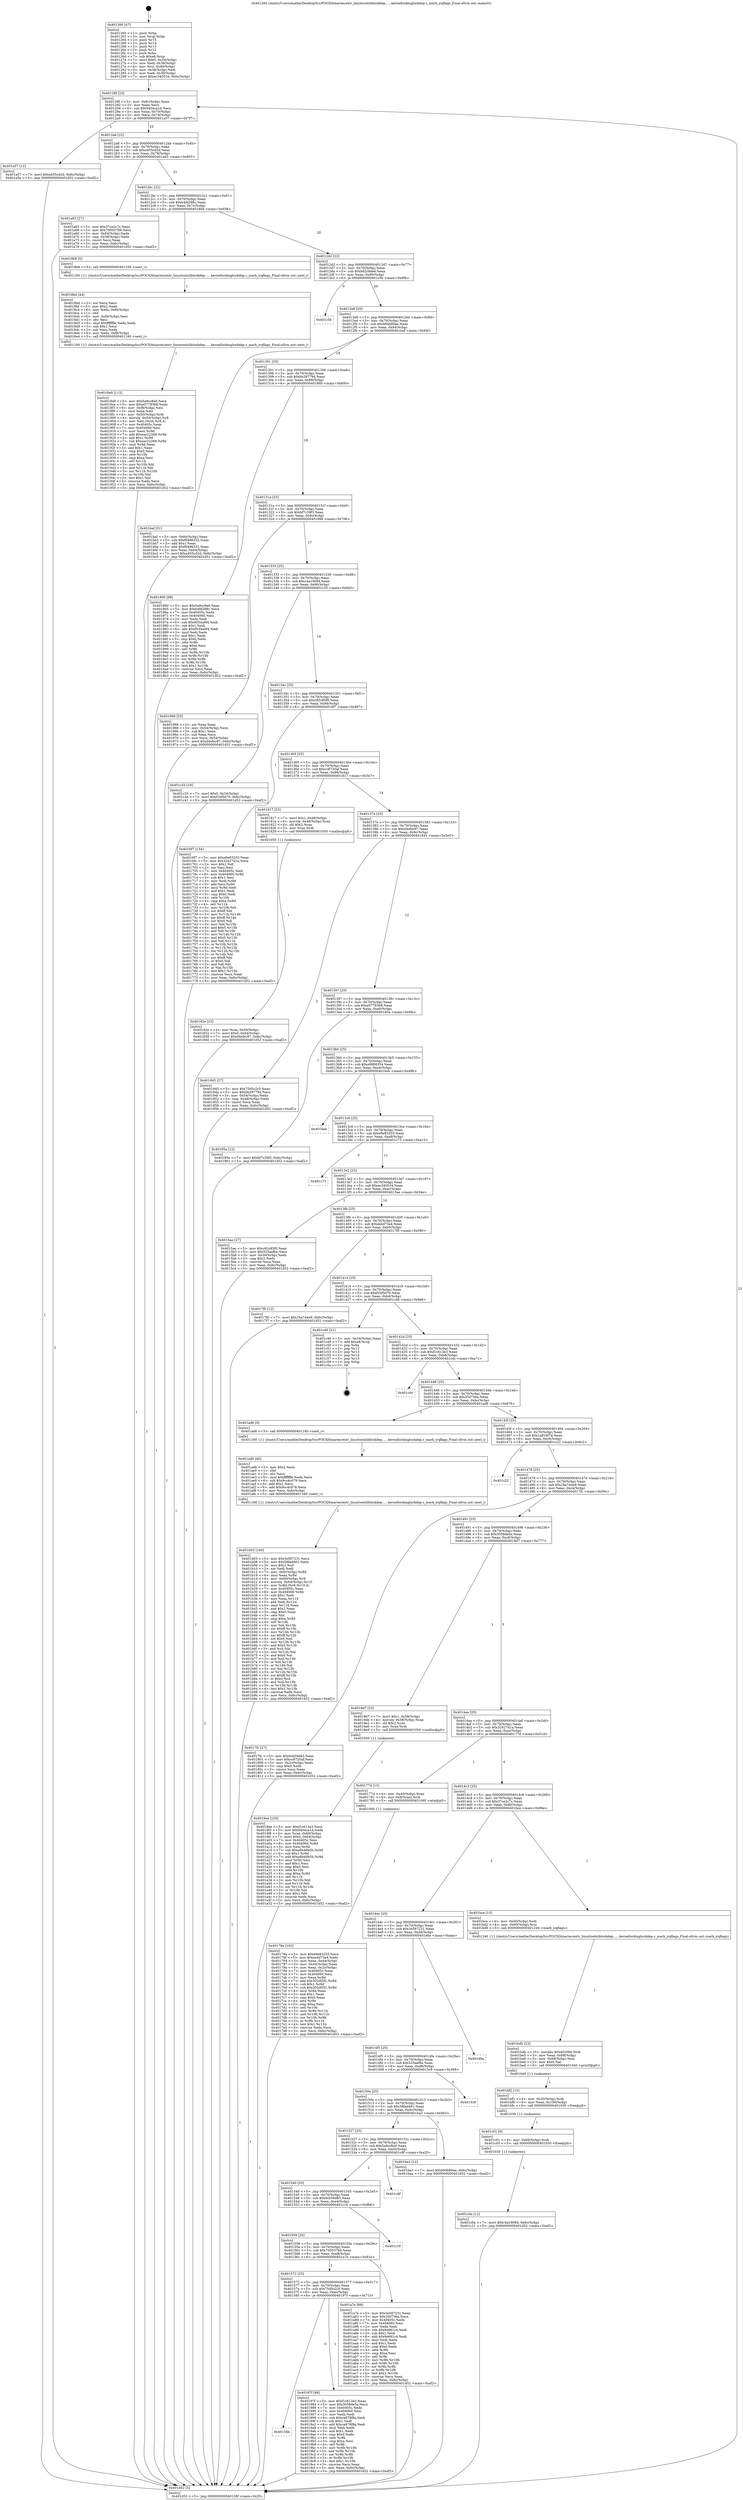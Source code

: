 digraph "0x401260" {
  label = "0x401260 (/mnt/c/Users/mathe/Desktop/tcc/POCII/binaries/extr_linuxtoolsliblockdep......kernellockinglockdep.c_mark_irqflags_Final-ollvm.out::main(0))"
  labelloc = "t"
  node[shape=record]

  Entry [label="",width=0.3,height=0.3,shape=circle,fillcolor=black,style=filled]
  "0x40128f" [label="{
     0x40128f [23]\l
     | [instrs]\l
     &nbsp;&nbsp;0x40128f \<+3\>: mov -0x6c(%rbp),%eax\l
     &nbsp;&nbsp;0x401292 \<+2\>: mov %eax,%ecx\l
     &nbsp;&nbsp;0x401294 \<+6\>: sub $0x9404ca1d,%ecx\l
     &nbsp;&nbsp;0x40129a \<+3\>: mov %eax,-0x70(%rbp)\l
     &nbsp;&nbsp;0x40129d \<+3\>: mov %ecx,-0x74(%rbp)\l
     &nbsp;&nbsp;0x4012a0 \<+6\>: je 0000000000401a57 \<main+0x7f7\>\l
  }"]
  "0x401a57" [label="{
     0x401a57 [12]\l
     | [instrs]\l
     &nbsp;&nbsp;0x401a57 \<+7\>: movl $0xa455cd2d,-0x6c(%rbp)\l
     &nbsp;&nbsp;0x401a5e \<+5\>: jmp 0000000000401d52 \<main+0xaf2\>\l
  }"]
  "0x4012a6" [label="{
     0x4012a6 [22]\l
     | [instrs]\l
     &nbsp;&nbsp;0x4012a6 \<+5\>: jmp 00000000004012ab \<main+0x4b\>\l
     &nbsp;&nbsp;0x4012ab \<+3\>: mov -0x70(%rbp),%eax\l
     &nbsp;&nbsp;0x4012ae \<+5\>: sub $0xa455cd2d,%eax\l
     &nbsp;&nbsp;0x4012b3 \<+3\>: mov %eax,-0x78(%rbp)\l
     &nbsp;&nbsp;0x4012b6 \<+6\>: je 0000000000401a63 \<main+0x803\>\l
  }"]
  Exit [label="",width=0.3,height=0.3,shape=circle,fillcolor=black,style=filled,peripheries=2]
  "0x401a63" [label="{
     0x401a63 [27]\l
     | [instrs]\l
     &nbsp;&nbsp;0x401a63 \<+5\>: mov $0x37ce2c7c,%eax\l
     &nbsp;&nbsp;0x401a68 \<+5\>: mov $0x700037b9,%ecx\l
     &nbsp;&nbsp;0x401a6d \<+3\>: mov -0x64(%rbp),%edx\l
     &nbsp;&nbsp;0x401a70 \<+3\>: cmp -0x58(%rbp),%edx\l
     &nbsp;&nbsp;0x401a73 \<+3\>: cmovl %ecx,%eax\l
     &nbsp;&nbsp;0x401a76 \<+3\>: mov %eax,-0x6c(%rbp)\l
     &nbsp;&nbsp;0x401a79 \<+5\>: jmp 0000000000401d52 \<main+0xaf2\>\l
  }"]
  "0x4012bc" [label="{
     0x4012bc [22]\l
     | [instrs]\l
     &nbsp;&nbsp;0x4012bc \<+5\>: jmp 00000000004012c1 \<main+0x61\>\l
     &nbsp;&nbsp;0x4012c1 \<+3\>: mov -0x70(%rbp),%eax\l
     &nbsp;&nbsp;0x4012c4 \<+5\>: sub $0xb4fd288c,%eax\l
     &nbsp;&nbsp;0x4012c9 \<+3\>: mov %eax,-0x7c(%rbp)\l
     &nbsp;&nbsp;0x4012cc \<+6\>: je 00000000004018b8 \<main+0x658\>\l
  }"]
  "0x401c0a" [label="{
     0x401c0a [12]\l
     | [instrs]\l
     &nbsp;&nbsp;0x401c0a \<+7\>: movl $0xc4a19084,-0x6c(%rbp)\l
     &nbsp;&nbsp;0x401c11 \<+5\>: jmp 0000000000401d52 \<main+0xaf2\>\l
  }"]
  "0x4018b8" [label="{
     0x4018b8 [5]\l
     | [instrs]\l
     &nbsp;&nbsp;0x4018b8 \<+5\>: call 0000000000401160 \<next_i\>\l
     | [calls]\l
     &nbsp;&nbsp;0x401160 \{1\} (/mnt/c/Users/mathe/Desktop/tcc/POCII/binaries/extr_linuxtoolsliblockdep......kernellockinglockdep.c_mark_irqflags_Final-ollvm.out::next_i)\l
  }"]
  "0x4012d2" [label="{
     0x4012d2 [22]\l
     | [instrs]\l
     &nbsp;&nbsp;0x4012d2 \<+5\>: jmp 00000000004012d7 \<main+0x77\>\l
     &nbsp;&nbsp;0x4012d7 \<+3\>: mov -0x70(%rbp),%eax\l
     &nbsp;&nbsp;0x4012da \<+5\>: sub $0xb82c9de6,%eax\l
     &nbsp;&nbsp;0x4012df \<+3\>: mov %eax,-0x80(%rbp)\l
     &nbsp;&nbsp;0x4012e2 \<+6\>: je 0000000000401c5b \<main+0x9fb\>\l
  }"]
  "0x401c01" [label="{
     0x401c01 [9]\l
     | [instrs]\l
     &nbsp;&nbsp;0x401c01 \<+4\>: mov -0x60(%rbp),%rdi\l
     &nbsp;&nbsp;0x401c05 \<+5\>: call 0000000000401030 \<free@plt\>\l
     | [calls]\l
     &nbsp;&nbsp;0x401030 \{1\} (unknown)\l
  }"]
  "0x401c5b" [label="{
     0x401c5b\l
  }", style=dashed]
  "0x4012e8" [label="{
     0x4012e8 [25]\l
     | [instrs]\l
     &nbsp;&nbsp;0x4012e8 \<+5\>: jmp 00000000004012ed \<main+0x8d\>\l
     &nbsp;&nbsp;0x4012ed \<+3\>: mov -0x70(%rbp),%eax\l
     &nbsp;&nbsp;0x4012f0 \<+5\>: sub $0xb94b80ae,%eax\l
     &nbsp;&nbsp;0x4012f5 \<+6\>: mov %eax,-0x84(%rbp)\l
     &nbsp;&nbsp;0x4012fb \<+6\>: je 0000000000401baf \<main+0x94f\>\l
  }"]
  "0x401bf2" [label="{
     0x401bf2 [15]\l
     | [instrs]\l
     &nbsp;&nbsp;0x401bf2 \<+4\>: mov -0x50(%rbp),%rdi\l
     &nbsp;&nbsp;0x401bf6 \<+6\>: mov %eax,-0x100(%rbp)\l
     &nbsp;&nbsp;0x401bfc \<+5\>: call 0000000000401030 \<free@plt\>\l
     | [calls]\l
     &nbsp;&nbsp;0x401030 \{1\} (unknown)\l
  }"]
  "0x401baf" [label="{
     0x401baf [31]\l
     | [instrs]\l
     &nbsp;&nbsp;0x401baf \<+3\>: mov -0x64(%rbp),%eax\l
     &nbsp;&nbsp;0x401bb2 \<+5\>: sub $0xf0496332,%eax\l
     &nbsp;&nbsp;0x401bb7 \<+3\>: add $0x1,%eax\l
     &nbsp;&nbsp;0x401bba \<+5\>: add $0xf0496332,%eax\l
     &nbsp;&nbsp;0x401bbf \<+3\>: mov %eax,-0x64(%rbp)\l
     &nbsp;&nbsp;0x401bc2 \<+7\>: movl $0xa455cd2d,-0x6c(%rbp)\l
     &nbsp;&nbsp;0x401bc9 \<+5\>: jmp 0000000000401d52 \<main+0xaf2\>\l
  }"]
  "0x401301" [label="{
     0x401301 [25]\l
     | [instrs]\l
     &nbsp;&nbsp;0x401301 \<+5\>: jmp 0000000000401306 \<main+0xa6\>\l
     &nbsp;&nbsp;0x401306 \<+3\>: mov -0x70(%rbp),%eax\l
     &nbsp;&nbsp;0x401309 \<+5\>: sub $0xbb297794,%eax\l
     &nbsp;&nbsp;0x40130e \<+6\>: mov %eax,-0x88(%rbp)\l
     &nbsp;&nbsp;0x401314 \<+6\>: je 0000000000401860 \<main+0x600\>\l
  }"]
  "0x401bdb" [label="{
     0x401bdb [23]\l
     | [instrs]\l
     &nbsp;&nbsp;0x401bdb \<+10\>: movabs $0x4020b6,%rdi\l
     &nbsp;&nbsp;0x401be5 \<+3\>: mov %eax,-0x68(%rbp)\l
     &nbsp;&nbsp;0x401be8 \<+3\>: mov -0x68(%rbp),%esi\l
     &nbsp;&nbsp;0x401beb \<+2\>: mov $0x0,%al\l
     &nbsp;&nbsp;0x401bed \<+5\>: call 0000000000401040 \<printf@plt\>\l
     | [calls]\l
     &nbsp;&nbsp;0x401040 \{1\} (unknown)\l
  }"]
  "0x401860" [label="{
     0x401860 [88]\l
     | [instrs]\l
     &nbsp;&nbsp;0x401860 \<+5\>: mov $0x5a9cc8a0,%eax\l
     &nbsp;&nbsp;0x401865 \<+5\>: mov $0xb4fd288c,%ecx\l
     &nbsp;&nbsp;0x40186a \<+7\>: mov 0x40405c,%edx\l
     &nbsp;&nbsp;0x401871 \<+7\>: mov 0x404060,%esi\l
     &nbsp;&nbsp;0x401878 \<+2\>: mov %edx,%edi\l
     &nbsp;&nbsp;0x40187a \<+6\>: sub $0x9034a6f4,%edi\l
     &nbsp;&nbsp;0x401880 \<+3\>: sub $0x1,%edi\l
     &nbsp;&nbsp;0x401883 \<+6\>: add $0x9034a6f4,%edi\l
     &nbsp;&nbsp;0x401889 \<+3\>: imul %edi,%edx\l
     &nbsp;&nbsp;0x40188c \<+3\>: and $0x1,%edx\l
     &nbsp;&nbsp;0x40188f \<+3\>: cmp $0x0,%edx\l
     &nbsp;&nbsp;0x401892 \<+4\>: sete %r8b\l
     &nbsp;&nbsp;0x401896 \<+3\>: cmp $0xa,%esi\l
     &nbsp;&nbsp;0x401899 \<+4\>: setl %r9b\l
     &nbsp;&nbsp;0x40189d \<+3\>: mov %r8b,%r10b\l
     &nbsp;&nbsp;0x4018a0 \<+3\>: and %r9b,%r10b\l
     &nbsp;&nbsp;0x4018a3 \<+3\>: xor %r9b,%r8b\l
     &nbsp;&nbsp;0x4018a6 \<+3\>: or %r8b,%r10b\l
     &nbsp;&nbsp;0x4018a9 \<+4\>: test $0x1,%r10b\l
     &nbsp;&nbsp;0x4018ad \<+3\>: cmovne %ecx,%eax\l
     &nbsp;&nbsp;0x4018b0 \<+3\>: mov %eax,-0x6c(%rbp)\l
     &nbsp;&nbsp;0x4018b3 \<+5\>: jmp 0000000000401d52 \<main+0xaf2\>\l
  }"]
  "0x40131a" [label="{
     0x40131a [25]\l
     | [instrs]\l
     &nbsp;&nbsp;0x40131a \<+5\>: jmp 000000000040131f \<main+0xbf\>\l
     &nbsp;&nbsp;0x40131f \<+3\>: mov -0x70(%rbp),%eax\l
     &nbsp;&nbsp;0x401322 \<+5\>: sub $0xbf7c39f3,%eax\l
     &nbsp;&nbsp;0x401327 \<+6\>: mov %eax,-0x8c(%rbp)\l
     &nbsp;&nbsp;0x40132d \<+6\>: je 0000000000401966 \<main+0x706\>\l
  }"]
  "0x401b03" [label="{
     0x401b03 [160]\l
     | [instrs]\l
     &nbsp;&nbsp;0x401b03 \<+5\>: mov $0x3e587231,%ecx\l
     &nbsp;&nbsp;0x401b08 \<+5\>: mov $0x58fad461,%edx\l
     &nbsp;&nbsp;0x401b0d \<+3\>: mov $0x1,%sil\l
     &nbsp;&nbsp;0x401b10 \<+2\>: xor %edi,%edi\l
     &nbsp;&nbsp;0x401b12 \<+7\>: mov -0xfc(%rbp),%r8d\l
     &nbsp;&nbsp;0x401b19 \<+4\>: imul %eax,%r8d\l
     &nbsp;&nbsp;0x401b1d \<+4\>: mov -0x60(%rbp),%r9\l
     &nbsp;&nbsp;0x401b21 \<+4\>: movslq -0x64(%rbp),%r10\l
     &nbsp;&nbsp;0x401b25 \<+4\>: mov %r8d,(%r9,%r10,4)\l
     &nbsp;&nbsp;0x401b29 \<+7\>: mov 0x40405c,%eax\l
     &nbsp;&nbsp;0x401b30 \<+8\>: mov 0x404060,%r8d\l
     &nbsp;&nbsp;0x401b38 \<+3\>: sub $0x1,%edi\l
     &nbsp;&nbsp;0x401b3b \<+3\>: mov %eax,%r11d\l
     &nbsp;&nbsp;0x401b3e \<+3\>: add %edi,%r11d\l
     &nbsp;&nbsp;0x401b41 \<+4\>: imul %r11d,%eax\l
     &nbsp;&nbsp;0x401b45 \<+3\>: and $0x1,%eax\l
     &nbsp;&nbsp;0x401b48 \<+3\>: cmp $0x0,%eax\l
     &nbsp;&nbsp;0x401b4b \<+3\>: sete %bl\l
     &nbsp;&nbsp;0x401b4e \<+4\>: cmp $0xa,%r8d\l
     &nbsp;&nbsp;0x401b52 \<+4\>: setl %r14b\l
     &nbsp;&nbsp;0x401b56 \<+3\>: mov %bl,%r15b\l
     &nbsp;&nbsp;0x401b59 \<+4\>: xor $0xff,%r15b\l
     &nbsp;&nbsp;0x401b5d \<+3\>: mov %r14b,%r12b\l
     &nbsp;&nbsp;0x401b60 \<+4\>: xor $0xff,%r12b\l
     &nbsp;&nbsp;0x401b64 \<+4\>: xor $0x0,%sil\l
     &nbsp;&nbsp;0x401b68 \<+3\>: mov %r15b,%r13b\l
     &nbsp;&nbsp;0x401b6b \<+4\>: and $0x0,%r13b\l
     &nbsp;&nbsp;0x401b6f \<+3\>: and %sil,%bl\l
     &nbsp;&nbsp;0x401b72 \<+3\>: mov %r12b,%al\l
     &nbsp;&nbsp;0x401b75 \<+2\>: and $0x0,%al\l
     &nbsp;&nbsp;0x401b77 \<+3\>: and %sil,%r14b\l
     &nbsp;&nbsp;0x401b7a \<+3\>: or %bl,%r13b\l
     &nbsp;&nbsp;0x401b7d \<+3\>: or %r14b,%al\l
     &nbsp;&nbsp;0x401b80 \<+3\>: xor %al,%r13b\l
     &nbsp;&nbsp;0x401b83 \<+3\>: or %r12b,%r15b\l
     &nbsp;&nbsp;0x401b86 \<+4\>: xor $0xff,%r15b\l
     &nbsp;&nbsp;0x401b8a \<+4\>: or $0x0,%sil\l
     &nbsp;&nbsp;0x401b8e \<+3\>: and %sil,%r15b\l
     &nbsp;&nbsp;0x401b91 \<+3\>: or %r15b,%r13b\l
     &nbsp;&nbsp;0x401b94 \<+4\>: test $0x1,%r13b\l
     &nbsp;&nbsp;0x401b98 \<+3\>: cmovne %edx,%ecx\l
     &nbsp;&nbsp;0x401b9b \<+3\>: mov %ecx,-0x6c(%rbp)\l
     &nbsp;&nbsp;0x401b9e \<+5\>: jmp 0000000000401d52 \<main+0xaf2\>\l
  }"]
  "0x401966" [label="{
     0x401966 [25]\l
     | [instrs]\l
     &nbsp;&nbsp;0x401966 \<+2\>: xor %eax,%eax\l
     &nbsp;&nbsp;0x401968 \<+3\>: mov -0x54(%rbp),%ecx\l
     &nbsp;&nbsp;0x40196b \<+3\>: sub $0x1,%eax\l
     &nbsp;&nbsp;0x40196e \<+2\>: sub %eax,%ecx\l
     &nbsp;&nbsp;0x401970 \<+3\>: mov %ecx,-0x54(%rbp)\l
     &nbsp;&nbsp;0x401973 \<+7\>: movl $0xd4efec97,-0x6c(%rbp)\l
     &nbsp;&nbsp;0x40197a \<+5\>: jmp 0000000000401d52 \<main+0xaf2\>\l
  }"]
  "0x401333" [label="{
     0x401333 [25]\l
     | [instrs]\l
     &nbsp;&nbsp;0x401333 \<+5\>: jmp 0000000000401338 \<main+0xd8\>\l
     &nbsp;&nbsp;0x401338 \<+3\>: mov -0x70(%rbp),%eax\l
     &nbsp;&nbsp;0x40133b \<+5\>: sub $0xc4a19084,%eax\l
     &nbsp;&nbsp;0x401340 \<+6\>: mov %eax,-0x90(%rbp)\l
     &nbsp;&nbsp;0x401346 \<+6\>: je 0000000000401c33 \<main+0x9d3\>\l
  }"]
  "0x401adb" [label="{
     0x401adb [40]\l
     | [instrs]\l
     &nbsp;&nbsp;0x401adb \<+5\>: mov $0x2,%ecx\l
     &nbsp;&nbsp;0x401ae0 \<+1\>: cltd\l
     &nbsp;&nbsp;0x401ae1 \<+2\>: idiv %ecx\l
     &nbsp;&nbsp;0x401ae3 \<+6\>: imul $0xfffffffe,%edx,%ecx\l
     &nbsp;&nbsp;0x401ae9 \<+6\>: sub $0x9cc4c079,%ecx\l
     &nbsp;&nbsp;0x401aef \<+3\>: add $0x1,%ecx\l
     &nbsp;&nbsp;0x401af2 \<+6\>: add $0x9cc4c079,%ecx\l
     &nbsp;&nbsp;0x401af8 \<+6\>: mov %ecx,-0xfc(%rbp)\l
     &nbsp;&nbsp;0x401afe \<+5\>: call 0000000000401160 \<next_i\>\l
     | [calls]\l
     &nbsp;&nbsp;0x401160 \{1\} (/mnt/c/Users/mathe/Desktop/tcc/POCII/binaries/extr_linuxtoolsliblockdep......kernellockinglockdep.c_mark_irqflags_Final-ollvm.out::next_i)\l
  }"]
  "0x401c33" [label="{
     0x401c33 [19]\l
     | [instrs]\l
     &nbsp;&nbsp;0x401c33 \<+7\>: movl $0x0,-0x34(%rbp)\l
     &nbsp;&nbsp;0x401c3a \<+7\>: movl $0xf1bf5d70,-0x6c(%rbp)\l
     &nbsp;&nbsp;0x401c41 \<+5\>: jmp 0000000000401d52 \<main+0xaf2\>\l
  }"]
  "0x40134c" [label="{
     0x40134c [25]\l
     | [instrs]\l
     &nbsp;&nbsp;0x40134c \<+5\>: jmp 0000000000401351 \<main+0xf1\>\l
     &nbsp;&nbsp;0x401351 \<+3\>: mov -0x70(%rbp),%eax\l
     &nbsp;&nbsp;0x401354 \<+5\>: sub $0xc82c85f0,%eax\l
     &nbsp;&nbsp;0x401359 \<+6\>: mov %eax,-0x94(%rbp)\l
     &nbsp;&nbsp;0x40135f \<+6\>: je 00000000004016f7 \<main+0x497\>\l
  }"]
  "0x4019ee" [label="{
     0x4019ee [105]\l
     | [instrs]\l
     &nbsp;&nbsp;0x4019ee \<+5\>: mov $0xf1c613e3,%ecx\l
     &nbsp;&nbsp;0x4019f3 \<+5\>: mov $0x9404ca1d,%edx\l
     &nbsp;&nbsp;0x4019f8 \<+4\>: mov %rax,-0x60(%rbp)\l
     &nbsp;&nbsp;0x4019fc \<+7\>: movl $0x0,-0x64(%rbp)\l
     &nbsp;&nbsp;0x401a03 \<+7\>: mov 0x40405c,%esi\l
     &nbsp;&nbsp;0x401a0a \<+8\>: mov 0x404060,%r8d\l
     &nbsp;&nbsp;0x401a12 \<+3\>: mov %esi,%r9d\l
     &nbsp;&nbsp;0x401a15 \<+7\>: sub $0xa8b48b5b,%r9d\l
     &nbsp;&nbsp;0x401a1c \<+4\>: sub $0x1,%r9d\l
     &nbsp;&nbsp;0x401a20 \<+7\>: add $0xa8b48b5b,%r9d\l
     &nbsp;&nbsp;0x401a27 \<+4\>: imul %r9d,%esi\l
     &nbsp;&nbsp;0x401a2b \<+3\>: and $0x1,%esi\l
     &nbsp;&nbsp;0x401a2e \<+3\>: cmp $0x0,%esi\l
     &nbsp;&nbsp;0x401a31 \<+4\>: sete %r10b\l
     &nbsp;&nbsp;0x401a35 \<+4\>: cmp $0xa,%r8d\l
     &nbsp;&nbsp;0x401a39 \<+4\>: setl %r11b\l
     &nbsp;&nbsp;0x401a3d \<+3\>: mov %r10b,%bl\l
     &nbsp;&nbsp;0x401a40 \<+3\>: and %r11b,%bl\l
     &nbsp;&nbsp;0x401a43 \<+3\>: xor %r11b,%r10b\l
     &nbsp;&nbsp;0x401a46 \<+3\>: or %r10b,%bl\l
     &nbsp;&nbsp;0x401a49 \<+3\>: test $0x1,%bl\l
     &nbsp;&nbsp;0x401a4c \<+3\>: cmovne %edx,%ecx\l
     &nbsp;&nbsp;0x401a4f \<+3\>: mov %ecx,-0x6c(%rbp)\l
     &nbsp;&nbsp;0x401a52 \<+5\>: jmp 0000000000401d52 \<main+0xaf2\>\l
  }"]
  "0x4016f7" [label="{
     0x4016f7 [134]\l
     | [instrs]\l
     &nbsp;&nbsp;0x4016f7 \<+5\>: mov $0xe9e83255,%eax\l
     &nbsp;&nbsp;0x4016fc \<+5\>: mov $0x32427d1a,%ecx\l
     &nbsp;&nbsp;0x401701 \<+2\>: mov $0x1,%dl\l
     &nbsp;&nbsp;0x401703 \<+2\>: xor %esi,%esi\l
     &nbsp;&nbsp;0x401705 \<+7\>: mov 0x40405c,%edi\l
     &nbsp;&nbsp;0x40170c \<+8\>: mov 0x404060,%r8d\l
     &nbsp;&nbsp;0x401714 \<+3\>: sub $0x1,%esi\l
     &nbsp;&nbsp;0x401717 \<+3\>: mov %edi,%r9d\l
     &nbsp;&nbsp;0x40171a \<+3\>: add %esi,%r9d\l
     &nbsp;&nbsp;0x40171d \<+4\>: imul %r9d,%edi\l
     &nbsp;&nbsp;0x401721 \<+3\>: and $0x1,%edi\l
     &nbsp;&nbsp;0x401724 \<+3\>: cmp $0x0,%edi\l
     &nbsp;&nbsp;0x401727 \<+4\>: sete %r10b\l
     &nbsp;&nbsp;0x40172b \<+4\>: cmp $0xa,%r8d\l
     &nbsp;&nbsp;0x40172f \<+4\>: setl %r11b\l
     &nbsp;&nbsp;0x401733 \<+3\>: mov %r10b,%bl\l
     &nbsp;&nbsp;0x401736 \<+3\>: xor $0xff,%bl\l
     &nbsp;&nbsp;0x401739 \<+3\>: mov %r11b,%r14b\l
     &nbsp;&nbsp;0x40173c \<+4\>: xor $0xff,%r14b\l
     &nbsp;&nbsp;0x401740 \<+3\>: xor $0x0,%dl\l
     &nbsp;&nbsp;0x401743 \<+3\>: mov %bl,%r15b\l
     &nbsp;&nbsp;0x401746 \<+4\>: and $0x0,%r15b\l
     &nbsp;&nbsp;0x40174a \<+3\>: and %dl,%r10b\l
     &nbsp;&nbsp;0x40174d \<+3\>: mov %r14b,%r12b\l
     &nbsp;&nbsp;0x401750 \<+4\>: and $0x0,%r12b\l
     &nbsp;&nbsp;0x401754 \<+3\>: and %dl,%r11b\l
     &nbsp;&nbsp;0x401757 \<+3\>: or %r10b,%r15b\l
     &nbsp;&nbsp;0x40175a \<+3\>: or %r11b,%r12b\l
     &nbsp;&nbsp;0x40175d \<+3\>: xor %r12b,%r15b\l
     &nbsp;&nbsp;0x401760 \<+3\>: or %r14b,%bl\l
     &nbsp;&nbsp;0x401763 \<+3\>: xor $0xff,%bl\l
     &nbsp;&nbsp;0x401766 \<+3\>: or $0x0,%dl\l
     &nbsp;&nbsp;0x401769 \<+2\>: and %dl,%bl\l
     &nbsp;&nbsp;0x40176b \<+3\>: or %bl,%r15b\l
     &nbsp;&nbsp;0x40176e \<+4\>: test $0x1,%r15b\l
     &nbsp;&nbsp;0x401772 \<+3\>: cmovne %ecx,%eax\l
     &nbsp;&nbsp;0x401775 \<+3\>: mov %eax,-0x6c(%rbp)\l
     &nbsp;&nbsp;0x401778 \<+5\>: jmp 0000000000401d52 \<main+0xaf2\>\l
  }"]
  "0x401365" [label="{
     0x401365 [25]\l
     | [instrs]\l
     &nbsp;&nbsp;0x401365 \<+5\>: jmp 000000000040136a \<main+0x10a\>\l
     &nbsp;&nbsp;0x40136a \<+3\>: mov -0x70(%rbp),%eax\l
     &nbsp;&nbsp;0x40136d \<+5\>: sub $0xcc8720af,%eax\l
     &nbsp;&nbsp;0x401372 \<+6\>: mov %eax,-0x98(%rbp)\l
     &nbsp;&nbsp;0x401378 \<+6\>: je 0000000000401817 \<main+0x5b7\>\l
  }"]
  "0x40158b" [label="{
     0x40158b\l
  }", style=dashed]
  "0x401817" [label="{
     0x401817 [23]\l
     | [instrs]\l
     &nbsp;&nbsp;0x401817 \<+7\>: movl $0x1,-0x48(%rbp)\l
     &nbsp;&nbsp;0x40181e \<+4\>: movslq -0x48(%rbp),%rax\l
     &nbsp;&nbsp;0x401822 \<+4\>: shl $0x2,%rax\l
     &nbsp;&nbsp;0x401826 \<+3\>: mov %rax,%rdi\l
     &nbsp;&nbsp;0x401829 \<+5\>: call 0000000000401050 \<malloc@plt\>\l
     | [calls]\l
     &nbsp;&nbsp;0x401050 \{1\} (unknown)\l
  }"]
  "0x40137e" [label="{
     0x40137e [25]\l
     | [instrs]\l
     &nbsp;&nbsp;0x40137e \<+5\>: jmp 0000000000401383 \<main+0x123\>\l
     &nbsp;&nbsp;0x401383 \<+3\>: mov -0x70(%rbp),%eax\l
     &nbsp;&nbsp;0x401386 \<+5\>: sub $0xd4efec97,%eax\l
     &nbsp;&nbsp;0x40138b \<+6\>: mov %eax,-0x9c(%rbp)\l
     &nbsp;&nbsp;0x401391 \<+6\>: je 0000000000401845 \<main+0x5e5\>\l
  }"]
  "0x40197f" [label="{
     0x40197f [88]\l
     | [instrs]\l
     &nbsp;&nbsp;0x40197f \<+5\>: mov $0xf1c613e3,%eax\l
     &nbsp;&nbsp;0x401984 \<+5\>: mov $0x3058de5a,%ecx\l
     &nbsp;&nbsp;0x401989 \<+7\>: mov 0x40405c,%edx\l
     &nbsp;&nbsp;0x401990 \<+7\>: mov 0x404060,%esi\l
     &nbsp;&nbsp;0x401997 \<+2\>: mov %edx,%edi\l
     &nbsp;&nbsp;0x401999 \<+6\>: sub $0xca878f8a,%edi\l
     &nbsp;&nbsp;0x40199f \<+3\>: sub $0x1,%edi\l
     &nbsp;&nbsp;0x4019a2 \<+6\>: add $0xca878f8a,%edi\l
     &nbsp;&nbsp;0x4019a8 \<+3\>: imul %edi,%edx\l
     &nbsp;&nbsp;0x4019ab \<+3\>: and $0x1,%edx\l
     &nbsp;&nbsp;0x4019ae \<+3\>: cmp $0x0,%edx\l
     &nbsp;&nbsp;0x4019b1 \<+4\>: sete %r8b\l
     &nbsp;&nbsp;0x4019b5 \<+3\>: cmp $0xa,%esi\l
     &nbsp;&nbsp;0x4019b8 \<+4\>: setl %r9b\l
     &nbsp;&nbsp;0x4019bc \<+3\>: mov %r8b,%r10b\l
     &nbsp;&nbsp;0x4019bf \<+3\>: and %r9b,%r10b\l
     &nbsp;&nbsp;0x4019c2 \<+3\>: xor %r9b,%r8b\l
     &nbsp;&nbsp;0x4019c5 \<+3\>: or %r8b,%r10b\l
     &nbsp;&nbsp;0x4019c8 \<+4\>: test $0x1,%r10b\l
     &nbsp;&nbsp;0x4019cc \<+3\>: cmovne %ecx,%eax\l
     &nbsp;&nbsp;0x4019cf \<+3\>: mov %eax,-0x6c(%rbp)\l
     &nbsp;&nbsp;0x4019d2 \<+5\>: jmp 0000000000401d52 \<main+0xaf2\>\l
  }"]
  "0x401845" [label="{
     0x401845 [27]\l
     | [instrs]\l
     &nbsp;&nbsp;0x401845 \<+5\>: mov $0x75d5c2c5,%eax\l
     &nbsp;&nbsp;0x40184a \<+5\>: mov $0xbb297794,%ecx\l
     &nbsp;&nbsp;0x40184f \<+3\>: mov -0x54(%rbp),%edx\l
     &nbsp;&nbsp;0x401852 \<+3\>: cmp -0x48(%rbp),%edx\l
     &nbsp;&nbsp;0x401855 \<+3\>: cmovl %ecx,%eax\l
     &nbsp;&nbsp;0x401858 \<+3\>: mov %eax,-0x6c(%rbp)\l
     &nbsp;&nbsp;0x40185b \<+5\>: jmp 0000000000401d52 \<main+0xaf2\>\l
  }"]
  "0x401397" [label="{
     0x401397 [25]\l
     | [instrs]\l
     &nbsp;&nbsp;0x401397 \<+5\>: jmp 000000000040139c \<main+0x13c\>\l
     &nbsp;&nbsp;0x40139c \<+3\>: mov -0x70(%rbp),%eax\l
     &nbsp;&nbsp;0x40139f \<+5\>: sub $0xe0778368,%eax\l
     &nbsp;&nbsp;0x4013a4 \<+6\>: mov %eax,-0xa0(%rbp)\l
     &nbsp;&nbsp;0x4013aa \<+6\>: je 000000000040195a \<main+0x6fa\>\l
  }"]
  "0x401572" [label="{
     0x401572 [25]\l
     | [instrs]\l
     &nbsp;&nbsp;0x401572 \<+5\>: jmp 0000000000401577 \<main+0x317\>\l
     &nbsp;&nbsp;0x401577 \<+3\>: mov -0x70(%rbp),%eax\l
     &nbsp;&nbsp;0x40157a \<+5\>: sub $0x75d5c2c5,%eax\l
     &nbsp;&nbsp;0x40157f \<+6\>: mov %eax,-0xec(%rbp)\l
     &nbsp;&nbsp;0x401585 \<+6\>: je 000000000040197f \<main+0x71f\>\l
  }"]
  "0x40195a" [label="{
     0x40195a [12]\l
     | [instrs]\l
     &nbsp;&nbsp;0x40195a \<+7\>: movl $0xbf7c39f3,-0x6c(%rbp)\l
     &nbsp;&nbsp;0x401961 \<+5\>: jmp 0000000000401d52 \<main+0xaf2\>\l
  }"]
  "0x4013b0" [label="{
     0x4013b0 [25]\l
     | [instrs]\l
     &nbsp;&nbsp;0x4013b0 \<+5\>: jmp 00000000004013b5 \<main+0x155\>\l
     &nbsp;&nbsp;0x4013b5 \<+3\>: mov -0x70(%rbp),%eax\l
     &nbsp;&nbsp;0x4013b8 \<+5\>: sub $0xe9808354,%eax\l
     &nbsp;&nbsp;0x4013bd \<+6\>: mov %eax,-0xa4(%rbp)\l
     &nbsp;&nbsp;0x4013c3 \<+6\>: je 00000000004016eb \<main+0x48b\>\l
  }"]
  "0x401a7e" [label="{
     0x401a7e [88]\l
     | [instrs]\l
     &nbsp;&nbsp;0x401a7e \<+5\>: mov $0x3e587231,%eax\l
     &nbsp;&nbsp;0x401a83 \<+5\>: mov $0x35d756a,%ecx\l
     &nbsp;&nbsp;0x401a88 \<+7\>: mov 0x40405c,%edx\l
     &nbsp;&nbsp;0x401a8f \<+7\>: mov 0x404060,%esi\l
     &nbsp;&nbsp;0x401a96 \<+2\>: mov %edx,%edi\l
     &nbsp;&nbsp;0x401a98 \<+6\>: sub $0x9e661c4,%edi\l
     &nbsp;&nbsp;0x401a9e \<+3\>: sub $0x1,%edi\l
     &nbsp;&nbsp;0x401aa1 \<+6\>: add $0x9e661c4,%edi\l
     &nbsp;&nbsp;0x401aa7 \<+3\>: imul %edi,%edx\l
     &nbsp;&nbsp;0x401aaa \<+3\>: and $0x1,%edx\l
     &nbsp;&nbsp;0x401aad \<+3\>: cmp $0x0,%edx\l
     &nbsp;&nbsp;0x401ab0 \<+4\>: sete %r8b\l
     &nbsp;&nbsp;0x401ab4 \<+3\>: cmp $0xa,%esi\l
     &nbsp;&nbsp;0x401ab7 \<+4\>: setl %r9b\l
     &nbsp;&nbsp;0x401abb \<+3\>: mov %r8b,%r10b\l
     &nbsp;&nbsp;0x401abe \<+3\>: and %r9b,%r10b\l
     &nbsp;&nbsp;0x401ac1 \<+3\>: xor %r9b,%r8b\l
     &nbsp;&nbsp;0x401ac4 \<+3\>: or %r8b,%r10b\l
     &nbsp;&nbsp;0x401ac7 \<+4\>: test $0x1,%r10b\l
     &nbsp;&nbsp;0x401acb \<+3\>: cmovne %ecx,%eax\l
     &nbsp;&nbsp;0x401ace \<+3\>: mov %eax,-0x6c(%rbp)\l
     &nbsp;&nbsp;0x401ad1 \<+5\>: jmp 0000000000401d52 \<main+0xaf2\>\l
  }"]
  "0x4016eb" [label="{
     0x4016eb\l
  }", style=dashed]
  "0x4013c9" [label="{
     0x4013c9 [25]\l
     | [instrs]\l
     &nbsp;&nbsp;0x4013c9 \<+5\>: jmp 00000000004013ce \<main+0x16e\>\l
     &nbsp;&nbsp;0x4013ce \<+3\>: mov -0x70(%rbp),%eax\l
     &nbsp;&nbsp;0x4013d1 \<+5\>: sub $0xe9e83255,%eax\l
     &nbsp;&nbsp;0x4013d6 \<+6\>: mov %eax,-0xa8(%rbp)\l
     &nbsp;&nbsp;0x4013dc \<+6\>: je 0000000000401c73 \<main+0xa13\>\l
  }"]
  "0x401559" [label="{
     0x401559 [25]\l
     | [instrs]\l
     &nbsp;&nbsp;0x401559 \<+5\>: jmp 000000000040155e \<main+0x2fe\>\l
     &nbsp;&nbsp;0x40155e \<+3\>: mov -0x70(%rbp),%eax\l
     &nbsp;&nbsp;0x401561 \<+5\>: sub $0x700037b9,%eax\l
     &nbsp;&nbsp;0x401566 \<+6\>: mov %eax,-0xe8(%rbp)\l
     &nbsp;&nbsp;0x40156c \<+6\>: je 0000000000401a7e \<main+0x81e\>\l
  }"]
  "0x401c73" [label="{
     0x401c73\l
  }", style=dashed]
  "0x4013e2" [label="{
     0x4013e2 [25]\l
     | [instrs]\l
     &nbsp;&nbsp;0x4013e2 \<+5\>: jmp 00000000004013e7 \<main+0x187\>\l
     &nbsp;&nbsp;0x4013e7 \<+3\>: mov -0x70(%rbp),%eax\l
     &nbsp;&nbsp;0x4013ea \<+5\>: sub $0xec340534,%eax\l
     &nbsp;&nbsp;0x4013ef \<+6\>: mov %eax,-0xac(%rbp)\l
     &nbsp;&nbsp;0x4013f5 \<+6\>: je 00000000004015ae \<main+0x34e\>\l
  }"]
  "0x401c16" [label="{
     0x401c16\l
  }", style=dashed]
  "0x4015ae" [label="{
     0x4015ae [27]\l
     | [instrs]\l
     &nbsp;&nbsp;0x4015ae \<+5\>: mov $0xc82c85f0,%eax\l
     &nbsp;&nbsp;0x4015b3 \<+5\>: mov $0x525aefbe,%ecx\l
     &nbsp;&nbsp;0x4015b8 \<+3\>: mov -0x30(%rbp),%edx\l
     &nbsp;&nbsp;0x4015bb \<+3\>: cmp $0x2,%edx\l
     &nbsp;&nbsp;0x4015be \<+3\>: cmovne %ecx,%eax\l
     &nbsp;&nbsp;0x4015c1 \<+3\>: mov %eax,-0x6c(%rbp)\l
     &nbsp;&nbsp;0x4015c4 \<+5\>: jmp 0000000000401d52 \<main+0xaf2\>\l
  }"]
  "0x4013fb" [label="{
     0x4013fb [25]\l
     | [instrs]\l
     &nbsp;&nbsp;0x4013fb \<+5\>: jmp 0000000000401400 \<main+0x1a0\>\l
     &nbsp;&nbsp;0x401400 \<+3\>: mov -0x70(%rbp),%eax\l
     &nbsp;&nbsp;0x401403 \<+5\>: sub $0xee4d73a4,%eax\l
     &nbsp;&nbsp;0x401408 \<+6\>: mov %eax,-0xb0(%rbp)\l
     &nbsp;&nbsp;0x40140e \<+6\>: je 00000000004017f0 \<main+0x590\>\l
  }"]
  "0x401d52" [label="{
     0x401d52 [5]\l
     | [instrs]\l
     &nbsp;&nbsp;0x401d52 \<+5\>: jmp 000000000040128f \<main+0x2f\>\l
  }"]
  "0x401260" [label="{
     0x401260 [47]\l
     | [instrs]\l
     &nbsp;&nbsp;0x401260 \<+1\>: push %rbp\l
     &nbsp;&nbsp;0x401261 \<+3\>: mov %rsp,%rbp\l
     &nbsp;&nbsp;0x401264 \<+2\>: push %r15\l
     &nbsp;&nbsp;0x401266 \<+2\>: push %r14\l
     &nbsp;&nbsp;0x401268 \<+2\>: push %r13\l
     &nbsp;&nbsp;0x40126a \<+2\>: push %r12\l
     &nbsp;&nbsp;0x40126c \<+1\>: push %rbx\l
     &nbsp;&nbsp;0x40126d \<+7\>: sub $0xe8,%rsp\l
     &nbsp;&nbsp;0x401274 \<+7\>: movl $0x0,-0x34(%rbp)\l
     &nbsp;&nbsp;0x40127b \<+3\>: mov %edi,-0x38(%rbp)\l
     &nbsp;&nbsp;0x40127e \<+4\>: mov %rsi,-0x40(%rbp)\l
     &nbsp;&nbsp;0x401282 \<+3\>: mov -0x38(%rbp),%edi\l
     &nbsp;&nbsp;0x401285 \<+3\>: mov %edi,-0x30(%rbp)\l
     &nbsp;&nbsp;0x401288 \<+7\>: movl $0xec340534,-0x6c(%rbp)\l
  }"]
  "0x401540" [label="{
     0x401540 [25]\l
     | [instrs]\l
     &nbsp;&nbsp;0x401540 \<+5\>: jmp 0000000000401545 \<main+0x2e5\>\l
     &nbsp;&nbsp;0x401545 \<+3\>: mov -0x70(%rbp),%eax\l
     &nbsp;&nbsp;0x401548 \<+5\>: sub $0x6cb59d83,%eax\l
     &nbsp;&nbsp;0x40154d \<+6\>: mov %eax,-0xe4(%rbp)\l
     &nbsp;&nbsp;0x401553 \<+6\>: je 0000000000401c16 \<main+0x9b6\>\l
  }"]
  "0x4017f0" [label="{
     0x4017f0 [12]\l
     | [instrs]\l
     &nbsp;&nbsp;0x4017f0 \<+7\>: movl $0x1ba744e9,-0x6c(%rbp)\l
     &nbsp;&nbsp;0x4017f7 \<+5\>: jmp 0000000000401d52 \<main+0xaf2\>\l
  }"]
  "0x401414" [label="{
     0x401414 [25]\l
     | [instrs]\l
     &nbsp;&nbsp;0x401414 \<+5\>: jmp 0000000000401419 \<main+0x1b9\>\l
     &nbsp;&nbsp;0x401419 \<+3\>: mov -0x70(%rbp),%eax\l
     &nbsp;&nbsp;0x40141c \<+5\>: sub $0xf1bf5d70,%eax\l
     &nbsp;&nbsp;0x401421 \<+6\>: mov %eax,-0xb4(%rbp)\l
     &nbsp;&nbsp;0x401427 \<+6\>: je 0000000000401c46 \<main+0x9e6\>\l
  }"]
  "0x401c8f" [label="{
     0x401c8f\l
  }", style=dashed]
  "0x401c46" [label="{
     0x401c46 [21]\l
     | [instrs]\l
     &nbsp;&nbsp;0x401c46 \<+3\>: mov -0x34(%rbp),%eax\l
     &nbsp;&nbsp;0x401c49 \<+7\>: add $0xe8,%rsp\l
     &nbsp;&nbsp;0x401c50 \<+1\>: pop %rbx\l
     &nbsp;&nbsp;0x401c51 \<+2\>: pop %r12\l
     &nbsp;&nbsp;0x401c53 \<+2\>: pop %r13\l
     &nbsp;&nbsp;0x401c55 \<+2\>: pop %r14\l
     &nbsp;&nbsp;0x401c57 \<+2\>: pop %r15\l
     &nbsp;&nbsp;0x401c59 \<+1\>: pop %rbp\l
     &nbsp;&nbsp;0x401c5a \<+1\>: ret\l
  }"]
  "0x40142d" [label="{
     0x40142d [25]\l
     | [instrs]\l
     &nbsp;&nbsp;0x40142d \<+5\>: jmp 0000000000401432 \<main+0x1d2\>\l
     &nbsp;&nbsp;0x401432 \<+3\>: mov -0x70(%rbp),%eax\l
     &nbsp;&nbsp;0x401435 \<+5\>: sub $0xf1c613e3,%eax\l
     &nbsp;&nbsp;0x40143a \<+6\>: mov %eax,-0xb8(%rbp)\l
     &nbsp;&nbsp;0x401440 \<+6\>: je 0000000000401cdc \<main+0xa7c\>\l
  }"]
  "0x401527" [label="{
     0x401527 [25]\l
     | [instrs]\l
     &nbsp;&nbsp;0x401527 \<+5\>: jmp 000000000040152c \<main+0x2cc\>\l
     &nbsp;&nbsp;0x40152c \<+3\>: mov -0x70(%rbp),%eax\l
     &nbsp;&nbsp;0x40152f \<+5\>: sub $0x5a9cc8a0,%eax\l
     &nbsp;&nbsp;0x401534 \<+6\>: mov %eax,-0xe0(%rbp)\l
     &nbsp;&nbsp;0x40153a \<+6\>: je 0000000000401c8f \<main+0xa2f\>\l
  }"]
  "0x401cdc" [label="{
     0x401cdc\l
  }", style=dashed]
  "0x401446" [label="{
     0x401446 [25]\l
     | [instrs]\l
     &nbsp;&nbsp;0x401446 \<+5\>: jmp 000000000040144b \<main+0x1eb\>\l
     &nbsp;&nbsp;0x40144b \<+3\>: mov -0x70(%rbp),%eax\l
     &nbsp;&nbsp;0x40144e \<+5\>: sub $0x35d756a,%eax\l
     &nbsp;&nbsp;0x401453 \<+6\>: mov %eax,-0xbc(%rbp)\l
     &nbsp;&nbsp;0x401459 \<+6\>: je 0000000000401ad6 \<main+0x876\>\l
  }"]
  "0x401ba3" [label="{
     0x401ba3 [12]\l
     | [instrs]\l
     &nbsp;&nbsp;0x401ba3 \<+7\>: movl $0xb94b80ae,-0x6c(%rbp)\l
     &nbsp;&nbsp;0x401baa \<+5\>: jmp 0000000000401d52 \<main+0xaf2\>\l
  }"]
  "0x401ad6" [label="{
     0x401ad6 [5]\l
     | [instrs]\l
     &nbsp;&nbsp;0x401ad6 \<+5\>: call 0000000000401160 \<next_i\>\l
     | [calls]\l
     &nbsp;&nbsp;0x401160 \{1\} (/mnt/c/Users/mathe/Desktop/tcc/POCII/binaries/extr_linuxtoolsliblockdep......kernellockinglockdep.c_mark_irqflags_Final-ollvm.out::next_i)\l
  }"]
  "0x40145f" [label="{
     0x40145f [25]\l
     | [instrs]\l
     &nbsp;&nbsp;0x40145f \<+5\>: jmp 0000000000401464 \<main+0x204\>\l
     &nbsp;&nbsp;0x401464 \<+3\>: mov -0x70(%rbp),%eax\l
     &nbsp;&nbsp;0x401467 \<+5\>: sub $0x1a818f7d,%eax\l
     &nbsp;&nbsp;0x40146c \<+6\>: mov %eax,-0xc0(%rbp)\l
     &nbsp;&nbsp;0x401472 \<+6\>: je 0000000000401c22 \<main+0x9c2\>\l
  }"]
  "0x40150e" [label="{
     0x40150e [25]\l
     | [instrs]\l
     &nbsp;&nbsp;0x40150e \<+5\>: jmp 0000000000401513 \<main+0x2b3\>\l
     &nbsp;&nbsp;0x401513 \<+3\>: mov -0x70(%rbp),%eax\l
     &nbsp;&nbsp;0x401516 \<+5\>: sub $0x58fad461,%eax\l
     &nbsp;&nbsp;0x40151b \<+6\>: mov %eax,-0xdc(%rbp)\l
     &nbsp;&nbsp;0x401521 \<+6\>: je 0000000000401ba3 \<main+0x943\>\l
  }"]
  "0x401c22" [label="{
     0x401c22\l
  }", style=dashed]
  "0x401478" [label="{
     0x401478 [25]\l
     | [instrs]\l
     &nbsp;&nbsp;0x401478 \<+5\>: jmp 000000000040147d \<main+0x21d\>\l
     &nbsp;&nbsp;0x40147d \<+3\>: mov -0x70(%rbp),%eax\l
     &nbsp;&nbsp;0x401480 \<+5\>: sub $0x1ba744e9,%eax\l
     &nbsp;&nbsp;0x401485 \<+6\>: mov %eax,-0xc4(%rbp)\l
     &nbsp;&nbsp;0x40148b \<+6\>: je 00000000004017fc \<main+0x59c\>\l
  }"]
  "0x4015c9" [label="{
     0x4015c9\l
  }", style=dashed]
  "0x4017fc" [label="{
     0x4017fc [27]\l
     | [instrs]\l
     &nbsp;&nbsp;0x4017fc \<+5\>: mov $0x6cb59d83,%eax\l
     &nbsp;&nbsp;0x401801 \<+5\>: mov $0xcc8720af,%ecx\l
     &nbsp;&nbsp;0x401806 \<+3\>: mov -0x2c(%rbp),%edx\l
     &nbsp;&nbsp;0x401809 \<+3\>: cmp $0x0,%edx\l
     &nbsp;&nbsp;0x40180c \<+3\>: cmove %ecx,%eax\l
     &nbsp;&nbsp;0x40180f \<+3\>: mov %eax,-0x6c(%rbp)\l
     &nbsp;&nbsp;0x401812 \<+5\>: jmp 0000000000401d52 \<main+0xaf2\>\l
  }"]
  "0x401491" [label="{
     0x401491 [25]\l
     | [instrs]\l
     &nbsp;&nbsp;0x401491 \<+5\>: jmp 0000000000401496 \<main+0x236\>\l
     &nbsp;&nbsp;0x401496 \<+3\>: mov -0x70(%rbp),%eax\l
     &nbsp;&nbsp;0x401499 \<+5\>: sub $0x3058de5a,%eax\l
     &nbsp;&nbsp;0x40149e \<+6\>: mov %eax,-0xc8(%rbp)\l
     &nbsp;&nbsp;0x4014a4 \<+6\>: je 00000000004019d7 \<main+0x777\>\l
  }"]
  "0x4014f5" [label="{
     0x4014f5 [25]\l
     | [instrs]\l
     &nbsp;&nbsp;0x4014f5 \<+5\>: jmp 00000000004014fa \<main+0x29a\>\l
     &nbsp;&nbsp;0x4014fa \<+3\>: mov -0x70(%rbp),%eax\l
     &nbsp;&nbsp;0x4014fd \<+5\>: sub $0x525aefbe,%eax\l
     &nbsp;&nbsp;0x401502 \<+6\>: mov %eax,-0xd8(%rbp)\l
     &nbsp;&nbsp;0x401508 \<+6\>: je 00000000004015c9 \<main+0x369\>\l
  }"]
  "0x4019d7" [label="{
     0x4019d7 [23]\l
     | [instrs]\l
     &nbsp;&nbsp;0x4019d7 \<+7\>: movl $0x1,-0x58(%rbp)\l
     &nbsp;&nbsp;0x4019de \<+4\>: movslq -0x58(%rbp),%rax\l
     &nbsp;&nbsp;0x4019e2 \<+4\>: shl $0x2,%rax\l
     &nbsp;&nbsp;0x4019e6 \<+3\>: mov %rax,%rdi\l
     &nbsp;&nbsp;0x4019e9 \<+5\>: call 0000000000401050 \<malloc@plt\>\l
     | [calls]\l
     &nbsp;&nbsp;0x401050 \{1\} (unknown)\l
  }"]
  "0x4014aa" [label="{
     0x4014aa [25]\l
     | [instrs]\l
     &nbsp;&nbsp;0x4014aa \<+5\>: jmp 00000000004014af \<main+0x24f\>\l
     &nbsp;&nbsp;0x4014af \<+3\>: mov -0x70(%rbp),%eax\l
     &nbsp;&nbsp;0x4014b2 \<+5\>: sub $0x32427d1a,%eax\l
     &nbsp;&nbsp;0x4014b7 \<+6\>: mov %eax,-0xcc(%rbp)\l
     &nbsp;&nbsp;0x4014bd \<+6\>: je 000000000040177d \<main+0x51d\>\l
  }"]
  "0x401d0a" [label="{
     0x401d0a\l
  }", style=dashed]
  "0x40177d" [label="{
     0x40177d [13]\l
     | [instrs]\l
     &nbsp;&nbsp;0x40177d \<+4\>: mov -0x40(%rbp),%rax\l
     &nbsp;&nbsp;0x401781 \<+4\>: mov 0x8(%rax),%rdi\l
     &nbsp;&nbsp;0x401785 \<+5\>: call 0000000000401060 \<atoi@plt\>\l
     | [calls]\l
     &nbsp;&nbsp;0x401060 \{1\} (unknown)\l
  }"]
  "0x4014c3" [label="{
     0x4014c3 [25]\l
     | [instrs]\l
     &nbsp;&nbsp;0x4014c3 \<+5\>: jmp 00000000004014c8 \<main+0x268\>\l
     &nbsp;&nbsp;0x4014c8 \<+3\>: mov -0x70(%rbp),%eax\l
     &nbsp;&nbsp;0x4014cb \<+5\>: sub $0x37ce2c7c,%eax\l
     &nbsp;&nbsp;0x4014d0 \<+6\>: mov %eax,-0xd0(%rbp)\l
     &nbsp;&nbsp;0x4014d6 \<+6\>: je 0000000000401bce \<main+0x96e\>\l
  }"]
  "0x40178a" [label="{
     0x40178a [102]\l
     | [instrs]\l
     &nbsp;&nbsp;0x40178a \<+5\>: mov $0xe9e83255,%ecx\l
     &nbsp;&nbsp;0x40178f \<+5\>: mov $0xee4d73a4,%edx\l
     &nbsp;&nbsp;0x401794 \<+3\>: mov %eax,-0x44(%rbp)\l
     &nbsp;&nbsp;0x401797 \<+3\>: mov -0x44(%rbp),%eax\l
     &nbsp;&nbsp;0x40179a \<+3\>: mov %eax,-0x2c(%rbp)\l
     &nbsp;&nbsp;0x40179d \<+7\>: mov 0x40405c,%eax\l
     &nbsp;&nbsp;0x4017a4 \<+7\>: mov 0x404060,%esi\l
     &nbsp;&nbsp;0x4017ab \<+3\>: mov %eax,%r8d\l
     &nbsp;&nbsp;0x4017ae \<+7\>: add $0x302df2f1,%r8d\l
     &nbsp;&nbsp;0x4017b5 \<+4\>: sub $0x1,%r8d\l
     &nbsp;&nbsp;0x4017b9 \<+7\>: sub $0x302df2f1,%r8d\l
     &nbsp;&nbsp;0x4017c0 \<+4\>: imul %r8d,%eax\l
     &nbsp;&nbsp;0x4017c4 \<+3\>: and $0x1,%eax\l
     &nbsp;&nbsp;0x4017c7 \<+3\>: cmp $0x0,%eax\l
     &nbsp;&nbsp;0x4017ca \<+4\>: sete %r9b\l
     &nbsp;&nbsp;0x4017ce \<+3\>: cmp $0xa,%esi\l
     &nbsp;&nbsp;0x4017d1 \<+4\>: setl %r10b\l
     &nbsp;&nbsp;0x4017d5 \<+3\>: mov %r9b,%r11b\l
     &nbsp;&nbsp;0x4017d8 \<+3\>: and %r10b,%r11b\l
     &nbsp;&nbsp;0x4017db \<+3\>: xor %r10b,%r9b\l
     &nbsp;&nbsp;0x4017de \<+3\>: or %r9b,%r11b\l
     &nbsp;&nbsp;0x4017e1 \<+4\>: test $0x1,%r11b\l
     &nbsp;&nbsp;0x4017e5 \<+3\>: cmovne %edx,%ecx\l
     &nbsp;&nbsp;0x4017e8 \<+3\>: mov %ecx,-0x6c(%rbp)\l
     &nbsp;&nbsp;0x4017eb \<+5\>: jmp 0000000000401d52 \<main+0xaf2\>\l
  }"]
  "0x40182e" [label="{
     0x40182e [23]\l
     | [instrs]\l
     &nbsp;&nbsp;0x40182e \<+4\>: mov %rax,-0x50(%rbp)\l
     &nbsp;&nbsp;0x401832 \<+7\>: movl $0x0,-0x54(%rbp)\l
     &nbsp;&nbsp;0x401839 \<+7\>: movl $0xd4efec97,-0x6c(%rbp)\l
     &nbsp;&nbsp;0x401840 \<+5\>: jmp 0000000000401d52 \<main+0xaf2\>\l
  }"]
  "0x4018bd" [label="{
     0x4018bd [44]\l
     | [instrs]\l
     &nbsp;&nbsp;0x4018bd \<+2\>: xor %ecx,%ecx\l
     &nbsp;&nbsp;0x4018bf \<+5\>: mov $0x2,%edx\l
     &nbsp;&nbsp;0x4018c4 \<+6\>: mov %edx,-0xf4(%rbp)\l
     &nbsp;&nbsp;0x4018ca \<+1\>: cltd\l
     &nbsp;&nbsp;0x4018cb \<+6\>: mov -0xf4(%rbp),%esi\l
     &nbsp;&nbsp;0x4018d1 \<+2\>: idiv %esi\l
     &nbsp;&nbsp;0x4018d3 \<+6\>: imul $0xfffffffe,%edx,%edx\l
     &nbsp;&nbsp;0x4018d9 \<+3\>: sub $0x1,%ecx\l
     &nbsp;&nbsp;0x4018dc \<+2\>: sub %ecx,%edx\l
     &nbsp;&nbsp;0x4018de \<+6\>: mov %edx,-0xf8(%rbp)\l
     &nbsp;&nbsp;0x4018e4 \<+5\>: call 0000000000401160 \<next_i\>\l
     | [calls]\l
     &nbsp;&nbsp;0x401160 \{1\} (/mnt/c/Users/mathe/Desktop/tcc/POCII/binaries/extr_linuxtoolsliblockdep......kernellockinglockdep.c_mark_irqflags_Final-ollvm.out::next_i)\l
  }"]
  "0x4018e9" [label="{
     0x4018e9 [113]\l
     | [instrs]\l
     &nbsp;&nbsp;0x4018e9 \<+5\>: mov $0x5a9cc8a0,%ecx\l
     &nbsp;&nbsp;0x4018ee \<+5\>: mov $0xe0778368,%edx\l
     &nbsp;&nbsp;0x4018f3 \<+6\>: mov -0xf8(%rbp),%esi\l
     &nbsp;&nbsp;0x4018f9 \<+3\>: imul %eax,%esi\l
     &nbsp;&nbsp;0x4018fc \<+4\>: mov -0x50(%rbp),%rdi\l
     &nbsp;&nbsp;0x401900 \<+4\>: movslq -0x54(%rbp),%r8\l
     &nbsp;&nbsp;0x401904 \<+4\>: mov %esi,(%rdi,%r8,4)\l
     &nbsp;&nbsp;0x401908 \<+7\>: mov 0x40405c,%eax\l
     &nbsp;&nbsp;0x40190f \<+7\>: mov 0x404060,%esi\l
     &nbsp;&nbsp;0x401916 \<+3\>: mov %eax,%r9d\l
     &nbsp;&nbsp;0x401919 \<+7\>: add $0xeac22268,%r9d\l
     &nbsp;&nbsp;0x401920 \<+4\>: sub $0x1,%r9d\l
     &nbsp;&nbsp;0x401924 \<+7\>: sub $0xeac22268,%r9d\l
     &nbsp;&nbsp;0x40192b \<+4\>: imul %r9d,%eax\l
     &nbsp;&nbsp;0x40192f \<+3\>: and $0x1,%eax\l
     &nbsp;&nbsp;0x401932 \<+3\>: cmp $0x0,%eax\l
     &nbsp;&nbsp;0x401935 \<+4\>: sete %r10b\l
     &nbsp;&nbsp;0x401939 \<+3\>: cmp $0xa,%esi\l
     &nbsp;&nbsp;0x40193c \<+4\>: setl %r11b\l
     &nbsp;&nbsp;0x401940 \<+3\>: mov %r10b,%bl\l
     &nbsp;&nbsp;0x401943 \<+3\>: and %r11b,%bl\l
     &nbsp;&nbsp;0x401946 \<+3\>: xor %r11b,%r10b\l
     &nbsp;&nbsp;0x401949 \<+3\>: or %r10b,%bl\l
     &nbsp;&nbsp;0x40194c \<+3\>: test $0x1,%bl\l
     &nbsp;&nbsp;0x40194f \<+3\>: cmovne %edx,%ecx\l
     &nbsp;&nbsp;0x401952 \<+3\>: mov %ecx,-0x6c(%rbp)\l
     &nbsp;&nbsp;0x401955 \<+5\>: jmp 0000000000401d52 \<main+0xaf2\>\l
  }"]
  "0x4014dc" [label="{
     0x4014dc [25]\l
     | [instrs]\l
     &nbsp;&nbsp;0x4014dc \<+5\>: jmp 00000000004014e1 \<main+0x281\>\l
     &nbsp;&nbsp;0x4014e1 \<+3\>: mov -0x70(%rbp),%eax\l
     &nbsp;&nbsp;0x4014e4 \<+5\>: sub $0x3e587231,%eax\l
     &nbsp;&nbsp;0x4014e9 \<+6\>: mov %eax,-0xd4(%rbp)\l
     &nbsp;&nbsp;0x4014ef \<+6\>: je 0000000000401d0a \<main+0xaaa\>\l
  }"]
  "0x401bce" [label="{
     0x401bce [13]\l
     | [instrs]\l
     &nbsp;&nbsp;0x401bce \<+4\>: mov -0x50(%rbp),%rdi\l
     &nbsp;&nbsp;0x401bd2 \<+4\>: mov -0x60(%rbp),%rsi\l
     &nbsp;&nbsp;0x401bd6 \<+5\>: call 0000000000401240 \<mark_irqflags\>\l
     | [calls]\l
     &nbsp;&nbsp;0x401240 \{1\} (/mnt/c/Users/mathe/Desktop/tcc/POCII/binaries/extr_linuxtoolsliblockdep......kernellockinglockdep.c_mark_irqflags_Final-ollvm.out::mark_irqflags)\l
  }"]
  Entry -> "0x401260" [label=" 1"]
  "0x40128f" -> "0x401a57" [label=" 1"]
  "0x40128f" -> "0x4012a6" [label=" 23"]
  "0x401c46" -> Exit [label=" 1"]
  "0x4012a6" -> "0x401a63" [label=" 2"]
  "0x4012a6" -> "0x4012bc" [label=" 21"]
  "0x401c33" -> "0x401d52" [label=" 1"]
  "0x4012bc" -> "0x4018b8" [label=" 1"]
  "0x4012bc" -> "0x4012d2" [label=" 20"]
  "0x401c0a" -> "0x401d52" [label=" 1"]
  "0x4012d2" -> "0x401c5b" [label=" 0"]
  "0x4012d2" -> "0x4012e8" [label=" 20"]
  "0x401c01" -> "0x401c0a" [label=" 1"]
  "0x4012e8" -> "0x401baf" [label=" 1"]
  "0x4012e8" -> "0x401301" [label=" 19"]
  "0x401bf2" -> "0x401c01" [label=" 1"]
  "0x401301" -> "0x401860" [label=" 1"]
  "0x401301" -> "0x40131a" [label=" 18"]
  "0x401bdb" -> "0x401bf2" [label=" 1"]
  "0x40131a" -> "0x401966" [label=" 1"]
  "0x40131a" -> "0x401333" [label=" 17"]
  "0x401bce" -> "0x401bdb" [label=" 1"]
  "0x401333" -> "0x401c33" [label=" 1"]
  "0x401333" -> "0x40134c" [label=" 16"]
  "0x401baf" -> "0x401d52" [label=" 1"]
  "0x40134c" -> "0x4016f7" [label=" 1"]
  "0x40134c" -> "0x401365" [label=" 15"]
  "0x401ba3" -> "0x401d52" [label=" 1"]
  "0x401365" -> "0x401817" [label=" 1"]
  "0x401365" -> "0x40137e" [label=" 14"]
  "0x401b03" -> "0x401d52" [label=" 1"]
  "0x40137e" -> "0x401845" [label=" 2"]
  "0x40137e" -> "0x401397" [label=" 12"]
  "0x401adb" -> "0x401b03" [label=" 1"]
  "0x401397" -> "0x40195a" [label=" 1"]
  "0x401397" -> "0x4013b0" [label=" 11"]
  "0x401a7e" -> "0x401d52" [label=" 1"]
  "0x4013b0" -> "0x4016eb" [label=" 0"]
  "0x4013b0" -> "0x4013c9" [label=" 11"]
  "0x401a63" -> "0x401d52" [label=" 2"]
  "0x4013c9" -> "0x401c73" [label=" 0"]
  "0x4013c9" -> "0x4013e2" [label=" 11"]
  "0x4019ee" -> "0x401d52" [label=" 1"]
  "0x4013e2" -> "0x4015ae" [label=" 1"]
  "0x4013e2" -> "0x4013fb" [label=" 10"]
  "0x4015ae" -> "0x401d52" [label=" 1"]
  "0x401260" -> "0x40128f" [label=" 1"]
  "0x401d52" -> "0x40128f" [label=" 23"]
  "0x4016f7" -> "0x401d52" [label=" 1"]
  "0x4019d7" -> "0x4019ee" [label=" 1"]
  "0x4013fb" -> "0x4017f0" [label=" 1"]
  "0x4013fb" -> "0x401414" [label=" 9"]
  "0x401572" -> "0x40158b" [label=" 0"]
  "0x401414" -> "0x401c46" [label=" 1"]
  "0x401414" -> "0x40142d" [label=" 8"]
  "0x401572" -> "0x40197f" [label=" 1"]
  "0x40142d" -> "0x401cdc" [label=" 0"]
  "0x40142d" -> "0x401446" [label=" 8"]
  "0x401559" -> "0x401572" [label=" 1"]
  "0x401446" -> "0x401ad6" [label=" 1"]
  "0x401446" -> "0x40145f" [label=" 7"]
  "0x401559" -> "0x401a7e" [label=" 1"]
  "0x40145f" -> "0x401c22" [label=" 0"]
  "0x40145f" -> "0x401478" [label=" 7"]
  "0x401540" -> "0x401559" [label=" 2"]
  "0x401478" -> "0x4017fc" [label=" 1"]
  "0x401478" -> "0x401491" [label=" 6"]
  "0x401540" -> "0x401c16" [label=" 0"]
  "0x401491" -> "0x4019d7" [label=" 1"]
  "0x401491" -> "0x4014aa" [label=" 5"]
  "0x401527" -> "0x401540" [label=" 2"]
  "0x4014aa" -> "0x40177d" [label=" 1"]
  "0x4014aa" -> "0x4014c3" [label=" 4"]
  "0x40177d" -> "0x40178a" [label=" 1"]
  "0x40178a" -> "0x401d52" [label=" 1"]
  "0x4017f0" -> "0x401d52" [label=" 1"]
  "0x4017fc" -> "0x401d52" [label=" 1"]
  "0x401817" -> "0x40182e" [label=" 1"]
  "0x40182e" -> "0x401d52" [label=" 1"]
  "0x401845" -> "0x401d52" [label=" 2"]
  "0x401860" -> "0x401d52" [label=" 1"]
  "0x4018b8" -> "0x4018bd" [label=" 1"]
  "0x4018bd" -> "0x4018e9" [label=" 1"]
  "0x4018e9" -> "0x401d52" [label=" 1"]
  "0x40195a" -> "0x401d52" [label=" 1"]
  "0x401966" -> "0x401d52" [label=" 1"]
  "0x401527" -> "0x401c8f" [label=" 0"]
  "0x4014c3" -> "0x401bce" [label=" 1"]
  "0x4014c3" -> "0x4014dc" [label=" 3"]
  "0x401ad6" -> "0x401adb" [label=" 1"]
  "0x4014dc" -> "0x401d0a" [label=" 0"]
  "0x4014dc" -> "0x4014f5" [label=" 3"]
  "0x40197f" -> "0x401d52" [label=" 1"]
  "0x4014f5" -> "0x4015c9" [label=" 0"]
  "0x4014f5" -> "0x40150e" [label=" 3"]
  "0x401a57" -> "0x401d52" [label=" 1"]
  "0x40150e" -> "0x401ba3" [label=" 1"]
  "0x40150e" -> "0x401527" [label=" 2"]
}

